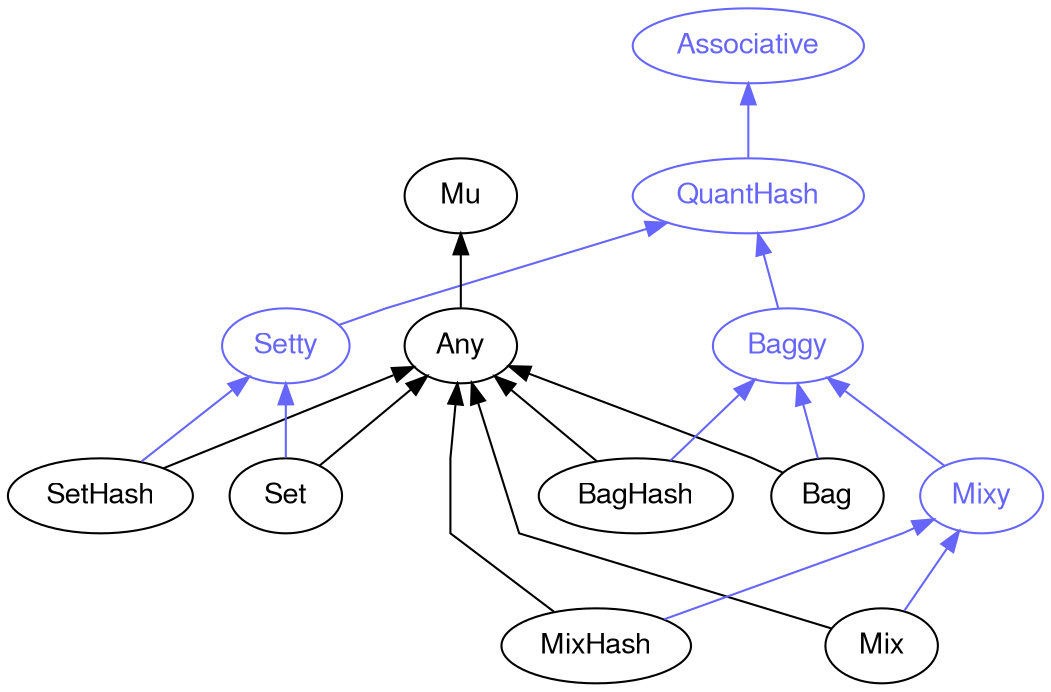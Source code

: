 digraph "perl6-type-graph" {
    rankdir=BT;
    splines=polyline;
    overlap=false; 
    // Types
    "QuantHash" [color="#6666FF", fontcolor="#6666FF", href="/type/QuantHash", fontname="FreeSans"];
    "Associative" [color="#6666FF", fontcolor="#6666FF", href="/type/Associative", fontname="FreeSans"];
    "Baggy" [color="#6666FF", fontcolor="#6666FF", href="/type/Baggy", fontname="FreeSans"];
    "Setty" [color="#6666FF", fontcolor="#6666FF", href="/type/Setty", fontname="FreeSans"];
    "Mixy" [color="#6666FF", fontcolor="#6666FF", href="/type/Mixy", fontname="FreeSans"];
    "Mu" [color="#000000", fontcolor="#000000", href="/type/Mu", fontname="FreeSans"];
    "Any" [color="#000000", fontcolor="#000000", href="/type/Any", fontname="FreeSans"];
    "Bag" [color="#000000", fontcolor="#000000", href="/type/Bag", fontname="FreeSans"];
    "BagHash" [color="#000000", fontcolor="#000000", href="/type/BagHash", fontname="FreeSans"];
    "SetHash" [color="#000000", fontcolor="#000000", href="/type/SetHash", fontname="FreeSans"];
    "Set" [color="#000000", fontcolor="#000000", href="/type/Set", fontname="FreeSans"];
    "Mix" [color="#000000", fontcolor="#000000", href="/type/Mix", fontname="FreeSans"];
    "MixHash" [color="#000000", fontcolor="#000000", href="/type/MixHash", fontname="FreeSans"];

    // Superclasses
    "Any" -> "Mu" [color="#000000"];
    "Bag" -> "Any" [color="#000000"];
    "BagHash" -> "Any" [color="#000000"];
    "SetHash" -> "Any" [color="#000000"];
    "Set" -> "Any" [color="#000000"];
    "Mix" -> "Any" [color="#000000"];
    "MixHash" -> "Any" [color="#000000"];

    // Roles
    "QuantHash" -> "Associative" [color="#6666FF"];
    "Baggy" -> "QuantHash" [color="#6666FF"];
    "Setty" -> "QuantHash" [color="#6666FF"];
    "Mixy" -> "Baggy" [color="#6666FF"];
    "Bag" -> "Baggy" [color="#6666FF"];
    "BagHash" -> "Baggy" [color="#6666FF"];
    "SetHash" -> "Setty" [color="#6666FF"];
    "Set" -> "Setty" [color="#6666FF"];
    "Mix" -> "Mixy" [color="#6666FF"];
    "MixHash" -> "Mixy" [color="#6666FF"];
}
